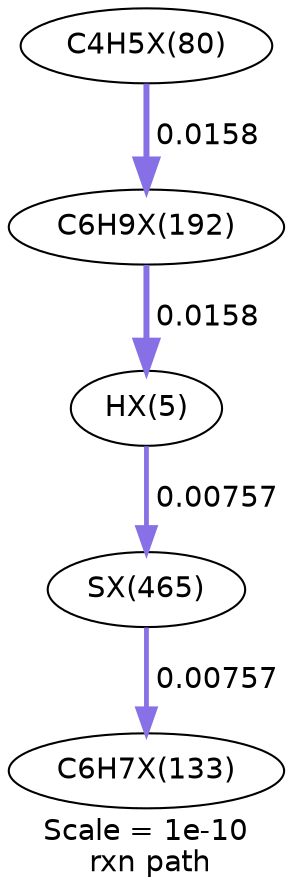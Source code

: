 digraph reaction_paths {
center=1;
s43 -> s30[fontname="Helvetica", style="setlinewidth(2.87)", arrowsize=1.43, color="0.7, 0.516, 0.9"
, label=" 0.0158"];
s30 -> s46[fontname="Helvetica", style="setlinewidth(2.31)", arrowsize=1.16, color="0.7, 0.508, 0.9"
, label=" 0.00757"];
s38 -> s43[fontname="Helvetica", style="setlinewidth(2.87)", arrowsize=1.43, color="0.7, 0.516, 0.9"
, label=" 0.0158"];
s46 -> s41[fontname="Helvetica", style="setlinewidth(2.31)", arrowsize=1.16, color="0.7, 0.508, 0.9"
, label=" 0.00757"];
s30 [ fontname="Helvetica", label="HX(5)"];
s38 [ fontname="Helvetica", label="C4H5X(80)"];
s41 [ fontname="Helvetica", label="C6H7X(133)"];
s43 [ fontname="Helvetica", label="C6H9X(192)"];
s46 [ fontname="Helvetica", label="SX(465)"];
 label = "Scale = 1e-10\l rxn path";
 fontname = "Helvetica";
}

